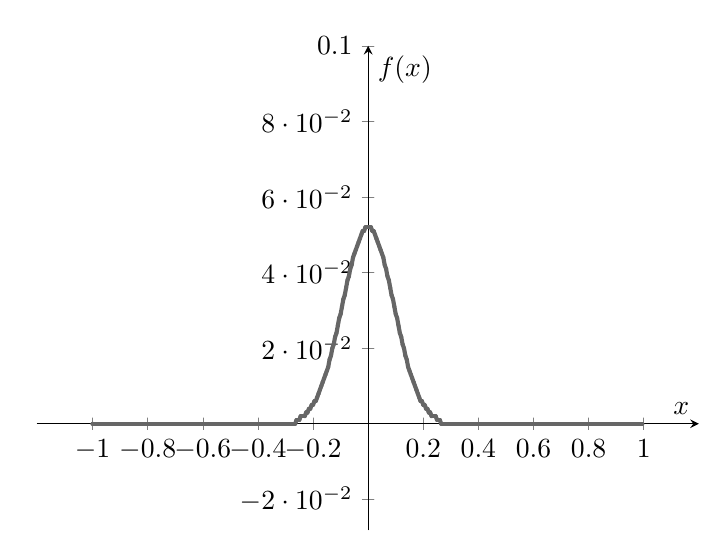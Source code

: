  
%<<<<<<<WARNING>>>>>>>
% PGF/Tikz doesn't support the following mathematical functions:
% cosh, acosh, sinh, asinh, tanh, atanh,
% x^r with r not integer

% Plotting will be done using GNUPLOT
% GNUPLOT must be installed and you must allow Latex to call external
% programs by adding the following option to your compiler
% shell-escape    OR    enable-write18 
% Example: pdflatex --shell-escape file.tex 

\definecolor{wwwwww}{rgb}{0.4,0.4,0.4}
\begin{tikzpicture}[line cap=round,line join=round,>=triangle 45,x=1cm,y=1cm]
\begin{axis}[
x=3.5cm,y=4cm,
axis lines=middle,
xmin=-1.2,
xmax=1.2,
ymin=-0.028,
ymax=0.1,
xtick={-1,-0.8,...,1},
ytick={-0.02,0,...,0.1},
y post scale = 12,
ylabel = $f(x)$,
xlabel = $x$]
\clip(-1.375,-0.027) rectangle (1.456,0.135);
\draw[line width=1.5pt,color=wwwwww] (-1.0,0) -- (-1.0,0);
\draw[line width=1.5pt,color=wwwwww] (-1.0,0) -- (-0.995,0);
\draw[line width=1.5pt,color=wwwwww] (-0.995,0) -- (-0.99,0);
\draw[line width=1.5pt,color=wwwwww] (-0.99,0) -- (-0.985,0);
\draw[line width=1.5pt,color=wwwwww] (-0.985,0) -- (-0.98,0);
\draw[line width=1.5pt,color=wwwwww] (-0.98,0) -- (-0.975,0);
\draw[line width=1.5pt,color=wwwwww] (-0.975,0) -- (-0.97,0);
\draw[line width=1.5pt,color=wwwwww] (-0.97,0) -- (-0.965,0);
\draw[line width=1.5pt,color=wwwwww] (-0.965,0) -- (-0.96,0);
\draw[line width=1.5pt,color=wwwwww] (-0.96,0) -- (-0.955,0);
\draw[line width=1.5pt,color=wwwwww] (-0.955,0) -- (-0.95,0);
\draw[line width=1.5pt,color=wwwwww] (-0.95,0) -- (-0.945,0);
\draw[line width=1.5pt,color=wwwwww] (-0.945,0) -- (-0.94,0);
\draw[line width=1.5pt,color=wwwwww] (-0.94,0) -- (-0.935,0);
\draw[line width=1.5pt,color=wwwwww] (-0.935,0) -- (-0.93,0);
\draw[line width=1.5pt,color=wwwwww] (-0.93,0) -- (-0.925,0);
\draw[line width=1.5pt,color=wwwwww] (-0.925,0) -- (-0.92,0);
\draw[line width=1.5pt,color=wwwwww] (-0.92,0) -- (-0.915,0);
\draw[line width=1.5pt,color=wwwwww] (-0.915,0) -- (-0.91,0);
\draw[line width=1.5pt,color=wwwwww] (-0.91,0) -- (-0.905,0);
\draw[line width=1.5pt,color=wwwwww] (-0.905,0) -- (-0.9,0);
\draw[line width=1.5pt,color=wwwwww] (-0.9,0) -- (-0.895,0);
\draw[line width=1.5pt,color=wwwwww] (-0.895,0) -- (-0.89,0);
\draw[line width=1.5pt,color=wwwwww] (-0.89,0) -- (-0.885,0);
\draw[line width=1.5pt,color=wwwwww] (-0.885,0) -- (-0.88,0);
\draw[line width=1.5pt,color=wwwwww] (-0.88,0) -- (-0.875,0);
\draw[line width=1.5pt,color=wwwwww] (-0.875,0) -- (-0.87,0);
\draw[line width=1.5pt,color=wwwwww] (-0.87,0) -- (-0.865,0);
\draw[line width=1.5pt,color=wwwwww] (-0.865,0) -- (-0.86,0);
\draw[line width=1.5pt,color=wwwwww] (-0.86,0) -- (-0.855,0);
\draw[line width=1.5pt,color=wwwwww] (-0.855,0) -- (-0.85,0);
\draw[line width=1.5pt,color=wwwwww] (-0.85,0) -- (-0.845,0);
\draw[line width=1.5pt,color=wwwwww] (-0.845,0) -- (-0.84,0);
\draw[line width=1.5pt,color=wwwwww] (-0.84,0) -- (-0.835,0);
\draw[line width=1.5pt,color=wwwwww] (-0.835,0) -- (-0.83,0);
\draw[line width=1.5pt,color=wwwwww] (-0.83,0) -- (-0.825,0);
\draw[line width=1.5pt,color=wwwwww] (-0.825,0) -- (-0.82,0);
\draw[line width=1.5pt,color=wwwwww] (-0.82,0) -- (-0.815,0);
\draw[line width=1.5pt,color=wwwwww] (-0.815,0) -- (-0.81,0);
\draw[line width=1.5pt,color=wwwwww] (-0.81,0) -- (-0.805,0);
\draw[line width=1.5pt,color=wwwwww] (-0.805,0) -- (-0.8,0);
\draw[line width=1.5pt,color=wwwwww] (-0.8,0) -- (-0.795,0);
\draw[line width=1.5pt,color=wwwwww] (-0.795,0) -- (-0.79,0);
\draw[line width=1.5pt,color=wwwwww] (-0.79,0) -- (-0.785,0);
\draw[line width=1.5pt,color=wwwwww] (-0.785,0) -- (-0.78,0);
\draw[line width=1.5pt,color=wwwwww] (-0.78,0) -- (-0.775,0);
\draw[line width=1.5pt,color=wwwwww] (-0.775,0) -- (-0.77,0);
\draw[line width=1.5pt,color=wwwwww] (-0.77,0) -- (-0.765,0);
\draw[line width=1.5pt,color=wwwwww] (-0.765,0) -- (-0.76,0);
\draw[line width=1.5pt,color=wwwwww] (-0.76,0) -- (-0.755,0);
\draw[line width=1.5pt,color=wwwwww] (-0.755,0) -- (-0.75,0);
\draw[line width=1.5pt,color=wwwwww] (-0.75,0) -- (-0.745,0);
\draw[line width=1.5pt,color=wwwwww] (-0.745,0) -- (-0.74,0);
\draw[line width=1.5pt,color=wwwwww] (-0.74,0) -- (-0.735,0);
\draw[line width=1.5pt,color=wwwwww] (-0.735,0) -- (-0.73,0);
\draw[line width=1.5pt,color=wwwwww] (-0.73,0) -- (-0.725,0);
\draw[line width=1.5pt,color=wwwwww] (-0.725,0) -- (-0.72,0);
\draw[line width=1.5pt,color=wwwwww] (-0.72,0) -- (-0.715,0);
\draw[line width=1.5pt,color=wwwwww] (-0.715,0) -- (-0.71,0);
\draw[line width=1.5pt,color=wwwwww] (-0.71,0) -- (-0.705,0);
\draw[line width=1.5pt,color=wwwwww] (-0.705,0) -- (-0.7,0);
\draw[line width=1.5pt,color=wwwwww] (-0.7,0) -- (-0.695,0);
\draw[line width=1.5pt,color=wwwwww] (-0.695,0) -- (-0.69,0);
\draw[line width=1.5pt,color=wwwwww] (-0.69,0) -- (-0.685,0);
\draw[line width=1.5pt,color=wwwwww] (-0.685,0) -- (-0.68,0);
\draw[line width=1.5pt,color=wwwwww] (-0.68,0) -- (-0.675,0);
\draw[line width=1.5pt,color=wwwwww] (-0.675,0) -- (-0.67,0);
\draw[line width=1.5pt,color=wwwwww] (-0.67,0) -- (-0.665,0);
\draw[line width=1.5pt,color=wwwwww] (-0.665,0) -- (-0.66,0);
\draw[line width=1.5pt,color=wwwwww] (-0.66,0) -- (-0.655,0);
\draw[line width=1.5pt,color=wwwwww] (-0.655,0) -- (-0.65,0);
\draw[line width=1.5pt,color=wwwwww] (-0.65,0) -- (-0.645,0);
\draw[line width=1.5pt,color=wwwwww] (-0.645,0) -- (-0.64,0);
\draw[line width=1.5pt,color=wwwwww] (-0.64,0) -- (-0.635,0);
\draw[line width=1.5pt,color=wwwwww] (-0.635,0) -- (-0.63,0);
\draw[line width=1.5pt,color=wwwwww] (-0.63,0) -- (-0.625,0);
\draw[line width=1.5pt,color=wwwwww] (-0.625,0) -- (-0.62,0);
\draw[line width=1.5pt,color=wwwwww] (-0.62,0) -- (-0.615,0);
\draw[line width=1.5pt,color=wwwwww] (-0.615,0) -- (-0.61,0);
\draw[line width=1.5pt,color=wwwwww] (-0.61,0) -- (-0.605,0);
\draw[line width=1.5pt,color=wwwwww] (-0.605,0) -- (-0.6,0);
\draw[line width=1.5pt,color=wwwwww] (-0.6,0) -- (-0.595,0);
\draw[line width=1.5pt,color=wwwwww] (-0.595,0) -- (-0.59,0);
\draw[line width=1.5pt,color=wwwwww] (-0.59,0) -- (-0.585,0);
\draw[line width=1.5pt,color=wwwwww] (-0.585,0) -- (-0.58,0);
\draw[line width=1.5pt,color=wwwwww] (-0.58,0) -- (-0.575,0);
\draw[line width=1.5pt,color=wwwwww] (-0.575,0) -- (-0.57,0);
\draw[line width=1.5pt,color=wwwwww] (-0.57,0) -- (-0.565,0);
\draw[line width=1.5pt,color=wwwwww] (-0.565,0) -- (-0.56,0);
\draw[line width=1.5pt,color=wwwwww] (-0.56,0) -- (-0.555,0);
\draw[line width=1.5pt,color=wwwwww] (-0.555,0) -- (-0.55,0);
\draw[line width=1.5pt,color=wwwwww] (-0.55,0) -- (-0.545,0);
\draw[line width=1.5pt,color=wwwwww] (-0.545,0) -- (-0.54,0);
\draw[line width=1.5pt,color=wwwwww] (-0.54,0) -- (-0.535,0);
\draw[line width=1.5pt,color=wwwwww] (-0.535,0) -- (-0.53,0);
\draw[line width=1.5pt,color=wwwwww] (-0.53,0) -- (-0.525,0);
\draw[line width=1.5pt,color=wwwwww] (-0.525,0) -- (-0.52,0);
\draw[line width=1.5pt,color=wwwwww] (-0.52,0) -- (-0.515,0);
\draw[line width=1.5pt,color=wwwwww] (-0.515,0) -- (-0.51,0);
\draw[line width=1.5pt,color=wwwwww] (-0.51,0) -- (-0.505,0);
\draw[line width=1.5pt,color=wwwwww] (-0.505,0) -- (-0.5,0);
\draw[line width=1.5pt,color=wwwwww] (-0.5,0) -- (-0.495,0);
\draw[line width=1.5pt,color=wwwwww] (-0.495,0) -- (-0.49,0);
\draw[line width=1.5pt,color=wwwwww] (-0.49,0) -- (-0.485,0);
\draw[line width=1.5pt,color=wwwwww] (-0.485,0) -- (-0.48,0);
\draw[line width=1.5pt,color=wwwwww] (-0.48,0) -- (-0.475,0);
\draw[line width=1.5pt,color=wwwwww] (-0.475,0) -- (-0.47,0);
\draw[line width=1.5pt,color=wwwwww] (-0.47,0) -- (-0.465,0);
\draw[line width=1.5pt,color=wwwwww] (-0.465,0) -- (-0.46,0);
\draw[line width=1.5pt,color=wwwwww] (-0.46,0) -- (-0.455,0);
\draw[line width=1.5pt,color=wwwwww] (-0.455,0) -- (-0.45,0);
\draw[line width=1.5pt,color=wwwwww] (-0.45,0) -- (-0.445,0);
\draw[line width=1.5pt,color=wwwwww] (-0.445,0) -- (-0.44,0);
\draw[line width=1.5pt,color=wwwwww] (-0.44,0) -- (-0.435,0);
\draw[line width=1.5pt,color=wwwwww] (-0.435,0) -- (-0.43,0);
\draw[line width=1.5pt,color=wwwwww] (-0.43,0) -- (-0.425,0);
\draw[line width=1.5pt,color=wwwwww] (-0.425,0) -- (-0.42,0);
\draw[line width=1.5pt,color=wwwwww] (-0.42,0) -- (-0.415,0);
\draw[line width=1.5pt,color=wwwwww] (-0.415,0) -- (-0.41,0);
\draw[line width=1.5pt,color=wwwwww] (-0.41,0) -- (-0.405,0);
\draw[line width=1.5pt,color=wwwwww] (-0.405,0) -- (-0.4,0);
\draw[line width=1.5pt,color=wwwwww] (-0.4,0) -- (-0.395,0);
\draw[line width=1.5pt,color=wwwwww] (-0.395,0) -- (-0.39,0);
\draw[line width=1.5pt,color=wwwwww] (-0.39,0) -- (-0.385,0);
\draw[line width=1.5pt,color=wwwwww] (-0.385,0) -- (-0.38,0);
\draw[line width=1.5pt,color=wwwwww] (-0.38,0) -- (-0.375,0);
\draw[line width=1.5pt,color=wwwwww] (-0.375,0) -- (-0.37,0);
\draw[line width=1.5pt,color=wwwwww] (-0.37,0) -- (-0.365,0);
\draw[line width=1.5pt,color=wwwwww] (-0.365,0) -- (-0.36,0);
\draw[line width=1.5pt,color=wwwwww] (-0.36,0) -- (-0.355,0);
\draw[line width=1.5pt,color=wwwwww] (-0.355,0) -- (-0.35,0);
\draw[line width=1.5pt,color=wwwwww] (-0.35,0) -- (-0.345,0);
\draw[line width=1.5pt,color=wwwwww] (-0.345,0) -- (-0.34,0);
\draw[line width=1.5pt,color=wwwwww] (-0.34,0) -- (-0.335,0);
\draw[line width=1.5pt,color=wwwwww] (-0.335,0) -- (-0.33,0);
\draw[line width=1.5pt,color=wwwwww] (-0.33,0) -- (-0.325,0);
\draw[line width=1.5pt,color=wwwwww] (-0.325,0) -- (-0.32,0);
\draw[line width=1.5pt,color=wwwwww] (-0.32,0) -- (-0.315,0);
\draw[line width=1.5pt,color=wwwwww] (-0.315,0) -- (-0.31,0);
\draw[line width=1.5pt,color=wwwwww] (-0.31,0) -- (-0.305,0);
\draw[line width=1.5pt,color=wwwwww] (-0.305,0) -- (-0.3,0);
\draw[line width=1.5pt,color=wwwwww] (-0.3,0) -- (-0.295,0);
\draw[line width=1.5pt,color=wwwwww] (-0.295,0) -- (-0.29,0);
\draw[line width=1.5pt,color=wwwwww] (-0.29,0) -- (-0.285,0);
\draw[line width=1.5pt,color=wwwwww] (-0.285,0) -- (-0.28,0);
\draw[line width=1.5pt,color=wwwwww] (-0.28,0) -- (-0.275,0);
\draw[line width=1.5pt,color=wwwwww] (-0.275,0) -- (-0.27,0);
\draw[line width=1.5pt,color=wwwwww] (-0.27,0) -- (-0.265,0);
\draw[line width=1.5pt,color=wwwwww] (-0.265,0) -- (-0.26,0.001);
\draw[line width=1.5pt,color=wwwwww] (-0.26,0.001) -- (-0.255,0.001);
\draw[line width=1.5pt,color=wwwwww] (-0.255,0.001) -- (-0.25,0.001);
\draw[line width=1.5pt,color=wwwwww] (-0.25,0.001) -- (-0.245,0.002);
\draw[line width=1.5pt,color=wwwwww] (-0.245,0.002) -- (-0.24,0.002);
\draw[line width=1.5pt,color=wwwwww] (-0.24,0.002) -- (-0.235,0.002);
\draw[line width=1.5pt,color=wwwwww] (-0.235,0.002) -- (-0.23,0.002);
\draw[line width=1.5pt,color=wwwwww] (-0.23,0.002) -- (-0.225,0.003);
\draw[line width=1.5pt,color=wwwwww] (-0.225,0.003) -- (-0.22,0.003);
\draw[line width=1.5pt,color=wwwwww] (-0.22,0.003) -- (-0.215,0.004);
\draw[line width=1.5pt,color=wwwwww] (-0.215,0.004) -- (-0.21,0.004);
\draw[line width=1.5pt,color=wwwwww] (-0.21,0.004) -- (-0.205,0.005);
\draw[line width=1.5pt,color=wwwwww] (-0.205,0.005) -- (-0.2,0.005);
\draw[line width=1.5pt,color=wwwwww] (-0.2,0.005) -- (-0.195,0.006);
\draw[line width=1.5pt,color=wwwwww] (-0.195,0.006) -- (-0.19,0.006);
\draw[line width=1.5pt,color=wwwwww] (-0.19,0.006) -- (-0.185,0.007);
\draw[line width=1.5pt,color=wwwwww] (-0.185,0.007) -- (-0.18,0.008);
\draw[line width=1.5pt,color=wwwwww] (-0.18,0.008) -- (-0.175,0.009);
\draw[line width=1.5pt,color=wwwwww] (-0.175,0.009) -- (-0.17,0.01);
\draw[line width=1.5pt,color=wwwwww] (-0.17,0.01) -- (-0.165,0.011);
\draw[line width=1.5pt,color=wwwwww] (-0.165,0.011) -- (-0.16,0.012);
\draw[line width=1.5pt,color=wwwwww] (-0.16,0.012) -- (-0.155,0.013);
\draw[line width=1.5pt,color=wwwwww] (-0.155,0.013) -- (-0.15,0.014);
\draw[line width=1.5pt,color=wwwwww] (-0.15,0.014) -- (-0.145,0.015);
\draw[line width=1.5pt,color=wwwwww] (-0.145,0.015) -- (-0.14,0.017);
\draw[line width=1.5pt,color=wwwwww] (-0.14,0.017) -- (-0.135,0.018);
\draw[line width=1.5pt,color=wwwwww] (-0.135,0.018) -- (-0.13,0.02);
\draw[line width=1.5pt,color=wwwwww] (-0.13,0.02) -- (-0.125,0.021);
\draw[line width=1.5pt,color=wwwwww] (-0.125,0.021) -- (-0.12,0.023);
\draw[line width=1.5pt,color=wwwwww] (-0.12,0.023) -- (-0.115,0.024);
\draw[line width=1.5pt,color=wwwwww] (-0.115,0.024) -- (-0.11,0.026);
\draw[line width=1.5pt,color=wwwwww] (-0.11,0.026) -- (-0.105,0.028);
\draw[line width=1.5pt,color=wwwwww] (-0.105,0.028) -- (-0.1,0.029);
\draw[line width=1.5pt,color=wwwwww] (-0.1,0.029) -- (-0.095,0.031);
\draw[line width=1.5pt,color=wwwwww] (-0.095,0.031) -- (-0.09,0.033);
\draw[line width=1.5pt,color=wwwwww] (-0.09,0.033) -- (-0.085,0.034);
\draw[line width=1.5pt,color=wwwwww] (-0.085,0.034) -- (-0.08,0.036);
\draw[line width=1.5pt,color=wwwwww] (-0.08,0.036) -- (-0.075,0.038);
\draw[line width=1.5pt,color=wwwwww] (-0.075,0.038) -- (-0.07,0.039);
\draw[line width=1.5pt,color=wwwwww] (-0.07,0.039) -- (-0.065,0.041);
\draw[line width=1.5pt,color=wwwwww] (-0.065,0.041) -- (-0.06,0.042);
\draw[line width=1.5pt,color=wwwwww] (-0.06,0.042) -- (-0.055,0.044);
\draw[line width=1.5pt,color=wwwwww] (-0.055,0.044) -- (-0.05,0.045);
\draw[line width=1.5pt,color=wwwwww] (-0.05,0.045) -- (-0.045,0.046);
\draw[line width=1.5pt,color=wwwwww] (-0.045,0.046) -- (-0.04,0.047);
\draw[line width=1.5pt,color=wwwwww] (-0.04,0.047) -- (-0.035,0.048);
\draw[line width=1.5pt,color=wwwwww] (-0.035,0.048) -- (-0.03,0.049);
\draw[line width=1.5pt,color=wwwwww] (-0.03,0.049) -- (-0.025,0.05);
\draw[line width=1.5pt,color=wwwwww] (-0.025,0.05) -- (-0.02,0.051);
\draw[line width=1.5pt,color=wwwwww] (-0.02,0.051) -- (-0.015,0.051);
\draw[line width=1.5pt,color=wwwwww] (-0.015,0.051) -- (-0.01,0.052);
\draw[line width=1.5pt,color=wwwwww] (-0.01,0.052) -- (-0.005,0.052);
\draw[line width=1.5pt,color=wwwwww] (-0.005,0.052) -- (0,0.052);
\draw[line width=1.5pt,color=wwwwww] (0,0.052) -- (0.005,0.052);
\draw[line width=1.5pt,color=wwwwww] (0.005,0.052) -- (0.01,0.052);
\draw[line width=1.5pt,color=wwwwww] (0.01,0.052) -- (0.015,0.051);
\draw[line width=1.5pt,color=wwwwww] (0.015,0.051) -- (0.02,0.051);
\draw[line width=1.5pt,color=wwwwww] (0.02,0.051) -- (0.025,0.05);
\draw[line width=1.5pt,color=wwwwww] (0.025,0.05) -- (0.03,0.049);
\draw[line width=1.5pt,color=wwwwww] (0.03,0.049) -- (0.035,0.048);
\draw[line width=1.5pt,color=wwwwww] (0.035,0.048) -- (0.04,0.047);
\draw[line width=1.5pt,color=wwwwww] (0.04,0.047) -- (0.045,0.046);
\draw[line width=1.5pt,color=wwwwww] (0.045,0.046) -- (0.05,0.045);
\draw[line width=1.5pt,color=wwwwww] (0.05,0.045) -- (0.055,0.044);
\draw[line width=1.5pt,color=wwwwww] (0.055,0.044) -- (0.06,0.042);
\draw[line width=1.5pt,color=wwwwww] (0.06,0.042) -- (0.065,0.041);
\draw[line width=1.5pt,color=wwwwww] (0.065,0.041) -- (0.07,0.039);
\draw[line width=1.5pt,color=wwwwww] (0.07,0.039) -- (0.075,0.038);
\draw[line width=1.5pt,color=wwwwww] (0.075,0.038) -- (0.08,0.036);
\draw[line width=1.5pt,color=wwwwww] (0.08,0.036) -- (0.085,0.034);
\draw[line width=1.5pt,color=wwwwww] (0.085,0.034) -- (0.09,0.033);
\draw[line width=1.5pt,color=wwwwww] (0.09,0.033) -- (0.095,0.031);
\draw[line width=1.5pt,color=wwwwww] (0.095,0.031) -- (0.1,0.029);
\draw[line width=1.5pt,color=wwwwww] (0.1,0.029) -- (0.105,0.028);
\draw[line width=1.5pt,color=wwwwww] (0.105,0.028) -- (0.11,0.026);
\draw[line width=1.5pt,color=wwwwww] (0.11,0.026) -- (0.115,0.024);
\draw[line width=1.5pt,color=wwwwww] (0.115,0.024) -- (0.12,0.023);
\draw[line width=1.5pt,color=wwwwww] (0.12,0.023) -- (0.125,0.021);
\draw[line width=1.5pt,color=wwwwww] (0.125,0.021) -- (0.13,0.02);
\draw[line width=1.5pt,color=wwwwww] (0.13,0.02) -- (0.135,0.018);
\draw[line width=1.5pt,color=wwwwww] (0.135,0.018) -- (0.14,0.017);
\draw[line width=1.5pt,color=wwwwww] (0.14,0.017) -- (0.145,0.015);
\draw[line width=1.5pt,color=wwwwww] (0.145,0.015) -- (0.15,0.014);
\draw[line width=1.5pt,color=wwwwww] (0.15,0.014) -- (0.155,0.013);
\draw[line width=1.5pt,color=wwwwww] (0.155,0.013) -- (0.16,0.012);
\draw[line width=1.5pt,color=wwwwww] (0.16,0.012) -- (0.165,0.011);
\draw[line width=1.5pt,color=wwwwww] (0.165,0.011) -- (0.17,0.01);
\draw[line width=1.5pt,color=wwwwww] (0.17,0.01) -- (0.175,0.009);
\draw[line width=1.5pt,color=wwwwww] (0.175,0.009) -- (0.18,0.008);
\draw[line width=1.5pt,color=wwwwww] (0.18,0.008) -- (0.185,0.007);
\draw[line width=1.5pt,color=wwwwww] (0.185,0.007) -- (0.19,0.006);
\draw[line width=1.5pt,color=wwwwww] (0.19,0.006) -- (0.195,0.006);
\draw[line width=1.5pt,color=wwwwww] (0.195,0.006) -- (0.2,0.005);
\draw[line width=1.5pt,color=wwwwww] (0.2,0.005) -- (0.205,0.005);
\draw[line width=1.5pt,color=wwwwww] (0.205,0.005) -- (0.21,0.004);
\draw[line width=1.5pt,color=wwwwww] (0.21,0.004) -- (0.215,0.004);
\draw[line width=1.5pt,color=wwwwww] (0.215,0.004) -- (0.22,0.003);
\draw[line width=1.5pt,color=wwwwww] (0.22,0.003) -- (0.225,0.003);
\draw[line width=1.5pt,color=wwwwww] (0.225,0.003) -- (0.23,0.002);
\draw[line width=1.5pt,color=wwwwww] (0.23,0.002) -- (0.235,0.002);
\draw[line width=1.5pt,color=wwwwww] (0.235,0.002) -- (0.24,0.002);
\draw[line width=1.5pt,color=wwwwww] (0.24,0.002) -- (0.245,0.002);
\draw[line width=1.5pt,color=wwwwww] (0.245,0.002) -- (0.25,0.001);
\draw[line width=1.5pt,color=wwwwww] (0.25,0.001) -- (0.255,0.001);
\draw[line width=1.5pt,color=wwwwww] (0.255,0.001) -- (0.26,0.001);
\draw[line width=1.5pt,color=wwwwww] (0.26,0.001) -- (0.265,0);
\draw[line width=1.5pt,color=wwwwww] (0.265,0) -- (0.27,0);
\draw[line width=1.5pt,color=wwwwww] (0.27,0) -- (0.275,0);
\draw[line width=1.5pt,color=wwwwww] (0.275,0) -- (0.28,0);
\draw[line width=1.5pt,color=wwwwww] (0.28,0) -- (0.285,0);
\draw[line width=1.5pt,color=wwwwww] (0.285,0) -- (0.29,0);
\draw[line width=1.5pt,color=wwwwww] (0.29,0) -- (0.295,0);
\draw[line width=1.5pt,color=wwwwww] (0.295,0) -- (0.3,0);
\draw[line width=1.5pt,color=wwwwww] (0.3,0) -- (0.305,0);
\draw[line width=1.5pt,color=wwwwww] (0.305,0) -- (0.31,0);
\draw[line width=1.5pt,color=wwwwww] (0.31,0) -- (0.315,0);
\draw[line width=1.5pt,color=wwwwww] (0.315,0) -- (0.32,0);
\draw[line width=1.5pt,color=wwwwww] (0.32,0) -- (0.325,0);
\draw[line width=1.5pt,color=wwwwww] (0.325,0) -- (0.33,0);
\draw[line width=1.5pt,color=wwwwww] (0.33,0) -- (0.335,0);
\draw[line width=1.5pt,color=wwwwww] (0.335,0) -- (0.34,0);
\draw[line width=1.5pt,color=wwwwww] (0.34,0) -- (0.345,0);
\draw[line width=1.5pt,color=wwwwww] (0.345,0) -- (0.35,0);
\draw[line width=1.5pt,color=wwwwww] (0.35,0) -- (0.355,0);
\draw[line width=1.5pt,color=wwwwww] (0.355,0) -- (0.36,0);
\draw[line width=1.5pt,color=wwwwww] (0.36,0) -- (0.365,0);
\draw[line width=1.5pt,color=wwwwww] (0.365,0) -- (0.37,0);
\draw[line width=1.5pt,color=wwwwww] (0.37,0) -- (0.375,0);
\draw[line width=1.5pt,color=wwwwww] (0.375,0) -- (0.38,0);
\draw[line width=1.5pt,color=wwwwww] (0.38,0) -- (0.385,0);
\draw[line width=1.5pt,color=wwwwww] (0.385,0) -- (0.39,0);
\draw[line width=1.5pt,color=wwwwww] (0.39,0) -- (0.395,0);
\draw[line width=1.5pt,color=wwwwww] (0.395,0) -- (0.4,0);
\draw[line width=1.5pt,color=wwwwww] (0.4,0) -- (0.405,0);
\draw[line width=1.5pt,color=wwwwww] (0.405,0) -- (0.41,0);
\draw[line width=1.5pt,color=wwwwww] (0.41,0) -- (0.415,0);
\draw[line width=1.5pt,color=wwwwww] (0.415,0) -- (0.42,0);
\draw[line width=1.5pt,color=wwwwww] (0.42,0) -- (0.425,0);
\draw[line width=1.5pt,color=wwwwww] (0.425,0) -- (0.43,0);
\draw[line width=1.5pt,color=wwwwww] (0.43,0) -- (0.435,0);
\draw[line width=1.5pt,color=wwwwww] (0.435,0) -- (0.44,0);
\draw[line width=1.5pt,color=wwwwww] (0.44,0) -- (0.445,0);
\draw[line width=1.5pt,color=wwwwww] (0.445,0) -- (0.45,0);
\draw[line width=1.5pt,color=wwwwww] (0.45,0) -- (0.455,0);
\draw[line width=1.5pt,color=wwwwww] (0.455,0) -- (0.46,0);
\draw[line width=1.5pt,color=wwwwww] (0.46,0) -- (0.465,0);
\draw[line width=1.5pt,color=wwwwww] (0.465,0) -- (0.47,0);
\draw[line width=1.5pt,color=wwwwww] (0.47,0) -- (0.475,0);
\draw[line width=1.5pt,color=wwwwww] (0.475,0) -- (0.48,0);
\draw[line width=1.5pt,color=wwwwww] (0.48,0) -- (0.485,0);
\draw[line width=1.5pt,color=wwwwww] (0.485,0) -- (0.49,0);
\draw[line width=1.5pt,color=wwwwww] (0.49,0) -- (0.495,0);
\draw[line width=1.5pt,color=wwwwww] (0.495,0) -- (0.5,0);
\draw[line width=1.5pt,color=wwwwww] (0.5,0) -- (0.505,0);
\draw[line width=1.5pt,color=wwwwww] (0.505,0) -- (0.51,0);
\draw[line width=1.5pt,color=wwwwww] (0.51,0) -- (0.515,0);
\draw[line width=1.5pt,color=wwwwww] (0.515,0) -- (0.52,0);
\draw[line width=1.5pt,color=wwwwww] (0.52,0) -- (0.525,0);
\draw[line width=1.5pt,color=wwwwww] (0.525,0) -- (0.53,0);
\draw[line width=1.5pt,color=wwwwww] (0.53,0) -- (0.535,0);
\draw[line width=1.5pt,color=wwwwww] (0.535,0) -- (0.54,0);
\draw[line width=1.5pt,color=wwwwww] (0.54,0) -- (0.545,0);
\draw[line width=1.5pt,color=wwwwww] (0.545,0) -- (0.55,0);
\draw[line width=1.5pt,color=wwwwww] (0.55,0) -- (0.555,0);
\draw[line width=1.5pt,color=wwwwww] (0.555,0) -- (0.56,0);
\draw[line width=1.5pt,color=wwwwww] (0.56,0) -- (0.565,0);
\draw[line width=1.5pt,color=wwwwww] (0.565,0) -- (0.57,0);
\draw[line width=1.5pt,color=wwwwww] (0.57,0) -- (0.575,0);
\draw[line width=1.5pt,color=wwwwww] (0.575,0) -- (0.58,0);
\draw[line width=1.5pt,color=wwwwww] (0.58,0) -- (0.585,0);
\draw[line width=1.5pt,color=wwwwww] (0.585,0) -- (0.59,0);
\draw[line width=1.5pt,color=wwwwww] (0.59,0) -- (0.595,0);
\draw[line width=1.5pt,color=wwwwww] (0.595,0) -- (0.6,0);
\draw[line width=1.5pt,color=wwwwww] (0.6,0) -- (0.605,0);
\draw[line width=1.5pt,color=wwwwww] (0.605,0) -- (0.61,0);
\draw[line width=1.5pt,color=wwwwww] (0.61,0) -- (0.615,0);
\draw[line width=1.5pt,color=wwwwww] (0.615,0) -- (0.62,0);
\draw[line width=1.5pt,color=wwwwww] (0.62,0) -- (0.625,0);
\draw[line width=1.5pt,color=wwwwww] (0.625,0) -- (0.63,0);
\draw[line width=1.5pt,color=wwwwww] (0.63,0) -- (0.635,0);
\draw[line width=1.5pt,color=wwwwww] (0.635,0) -- (0.64,0);
\draw[line width=1.5pt,color=wwwwww] (0.64,0) -- (0.645,0);
\draw[line width=1.5pt,color=wwwwww] (0.645,0) -- (0.65,0);
\draw[line width=1.5pt,color=wwwwww] (0.65,0) -- (0.655,0);
\draw[line width=1.5pt,color=wwwwww] (0.655,0) -- (0.66,0);
\draw[line width=1.5pt,color=wwwwww] (0.66,0) -- (0.665,0);
\draw[line width=1.5pt,color=wwwwww] (0.665,0) -- (0.67,0);
\draw[line width=1.5pt,color=wwwwww] (0.67,0) -- (0.675,0);
\draw[line width=1.5pt,color=wwwwww] (0.675,0) -- (0.68,0);
\draw[line width=1.5pt,color=wwwwww] (0.68,0) -- (0.685,0);
\draw[line width=1.5pt,color=wwwwww] (0.685,0) -- (0.69,0);
\draw[line width=1.5pt,color=wwwwww] (0.69,0) -- (0.695,0);
\draw[line width=1.5pt,color=wwwwww] (0.695,0) -- (0.7,0);
\draw[line width=1.5pt,color=wwwwww] (0.7,0) -- (0.705,0);
\draw[line width=1.5pt,color=wwwwww] (0.705,0) -- (0.71,0);
\draw[line width=1.5pt,color=wwwwww] (0.71,0) -- (0.715,0);
\draw[line width=1.5pt,color=wwwwww] (0.715,0) -- (0.72,0);
\draw[line width=1.5pt,color=wwwwww] (0.72,0) -- (0.725,0);
\draw[line width=1.5pt,color=wwwwww] (0.725,0) -- (0.73,0);
\draw[line width=1.5pt,color=wwwwww] (0.73,0) -- (0.735,0);
\draw[line width=1.5pt,color=wwwwww] (0.735,0) -- (0.74,0);
\draw[line width=1.5pt,color=wwwwww] (0.74,0) -- (0.745,0);
\draw[line width=1.5pt,color=wwwwww] (0.745,0) -- (0.75,0);
\draw[line width=1.5pt,color=wwwwww] (0.75,0) -- (0.755,0);
\draw[line width=1.5pt,color=wwwwww] (0.755,0) -- (0.76,0);
\draw[line width=1.5pt,color=wwwwww] (0.76,0) -- (0.765,0);
\draw[line width=1.5pt,color=wwwwww] (0.765,0) -- (0.77,0);
\draw[line width=1.5pt,color=wwwwww] (0.77,0) -- (0.775,0);
\draw[line width=1.5pt,color=wwwwww] (0.775,0) -- (0.78,0);
\draw[line width=1.5pt,color=wwwwww] (0.78,0) -- (0.785,0);
\draw[line width=1.5pt,color=wwwwww] (0.785,0) -- (0.79,0);
\draw[line width=1.5pt,color=wwwwww] (0.79,0) -- (0.795,0);
\draw[line width=1.5pt,color=wwwwww] (0.795,0) -- (0.8,0);
\draw[line width=1.5pt,color=wwwwww] (0.8,0) -- (0.805,0);
\draw[line width=1.5pt,color=wwwwww] (0.805,0) -- (0.81,0);
\draw[line width=1.5pt,color=wwwwww] (0.81,0) -- (0.815,0);
\draw[line width=1.5pt,color=wwwwww] (0.815,0) -- (0.82,0);
\draw[line width=1.5pt,color=wwwwww] (0.82,0) -- (0.825,0);
\draw[line width=1.5pt,color=wwwwww] (0.825,0) -- (0.83,0);
\draw[line width=1.5pt,color=wwwwww] (0.83,0) -- (0.835,0);
\draw[line width=1.5pt,color=wwwwww] (0.835,0) -- (0.84,0);
\draw[line width=1.5pt,color=wwwwww] (0.84,0) -- (0.845,0);
\draw[line width=1.5pt,color=wwwwww] (0.845,0) -- (0.85,0);
\draw[line width=1.5pt,color=wwwwww] (0.85,0) -- (0.855,0);
\draw[line width=1.5pt,color=wwwwww] (0.855,0) -- (0.86,0);
\draw[line width=1.5pt,color=wwwwww] (0.86,0) -- (0.865,0);
\draw[line width=1.5pt,color=wwwwww] (0.865,0) -- (0.87,0);
\draw[line width=1.5pt,color=wwwwww] (0.87,0) -- (0.875,0);
\draw[line width=1.5pt,color=wwwwww] (0.875,0) -- (0.88,0);
\draw[line width=1.5pt,color=wwwwww] (0.88,0) -- (0.885,0);
\draw[line width=1.5pt,color=wwwwww] (0.885,0) -- (0.89,0);
\draw[line width=1.5pt,color=wwwwww] (0.89,0) -- (0.895,0);
\draw[line width=1.5pt,color=wwwwww] (0.895,0) -- (0.9,0);
\draw[line width=1.5pt,color=wwwwww] (0.9,0) -- (0.905,0);
\draw[line width=1.5pt,color=wwwwww] (0.905,0) -- (0.91,0);
\draw[line width=1.5pt,color=wwwwww] (0.91,0) -- (0.915,0);
\draw[line width=1.5pt,color=wwwwww] (0.915,0) -- (0.92,0);
\draw[line width=1.5pt,color=wwwwww] (0.92,0) -- (0.925,0);
\draw[line width=1.5pt,color=wwwwww] (0.925,0) -- (0.93,0);
\draw[line width=1.5pt,color=wwwwww] (0.93,0) -- (0.935,0);
\draw[line width=1.5pt,color=wwwwww] (0.935,0) -- (0.94,0);
\draw[line width=1.5pt,color=wwwwww] (0.94,0) -- (0.945,0);
\draw[line width=1.5pt,color=wwwwww] (0.945,0) -- (0.95,0);
\draw[line width=1.5pt,color=wwwwww] (0.95,0) -- (0.955,0);
\draw[line width=1.5pt,color=wwwwww] (0.955,0) -- (0.96,0);
\draw[line width=1.5pt,color=wwwwww] (0.96,0) -- (0.965,0);
\draw[line width=1.5pt,color=wwwwww] (0.965,0) -- (0.97,0);
\draw[line width=1.5pt,color=wwwwww] (0.97,0) -- (0.975,0);
\draw[line width=1.5pt,color=wwwwww] (0.975,0) -- (0.98,0);
\draw[line width=1.5pt,color=wwwwww] (0.98,0) -- (0.985,0);
\draw[line width=1.5pt,color=wwwwww] (0.985,0) -- (0.99,0);
\draw[line width=1.5pt,color=wwwwww] (0.99,0) -- (0.995,0);
\end{axis}
\end{tikzpicture}